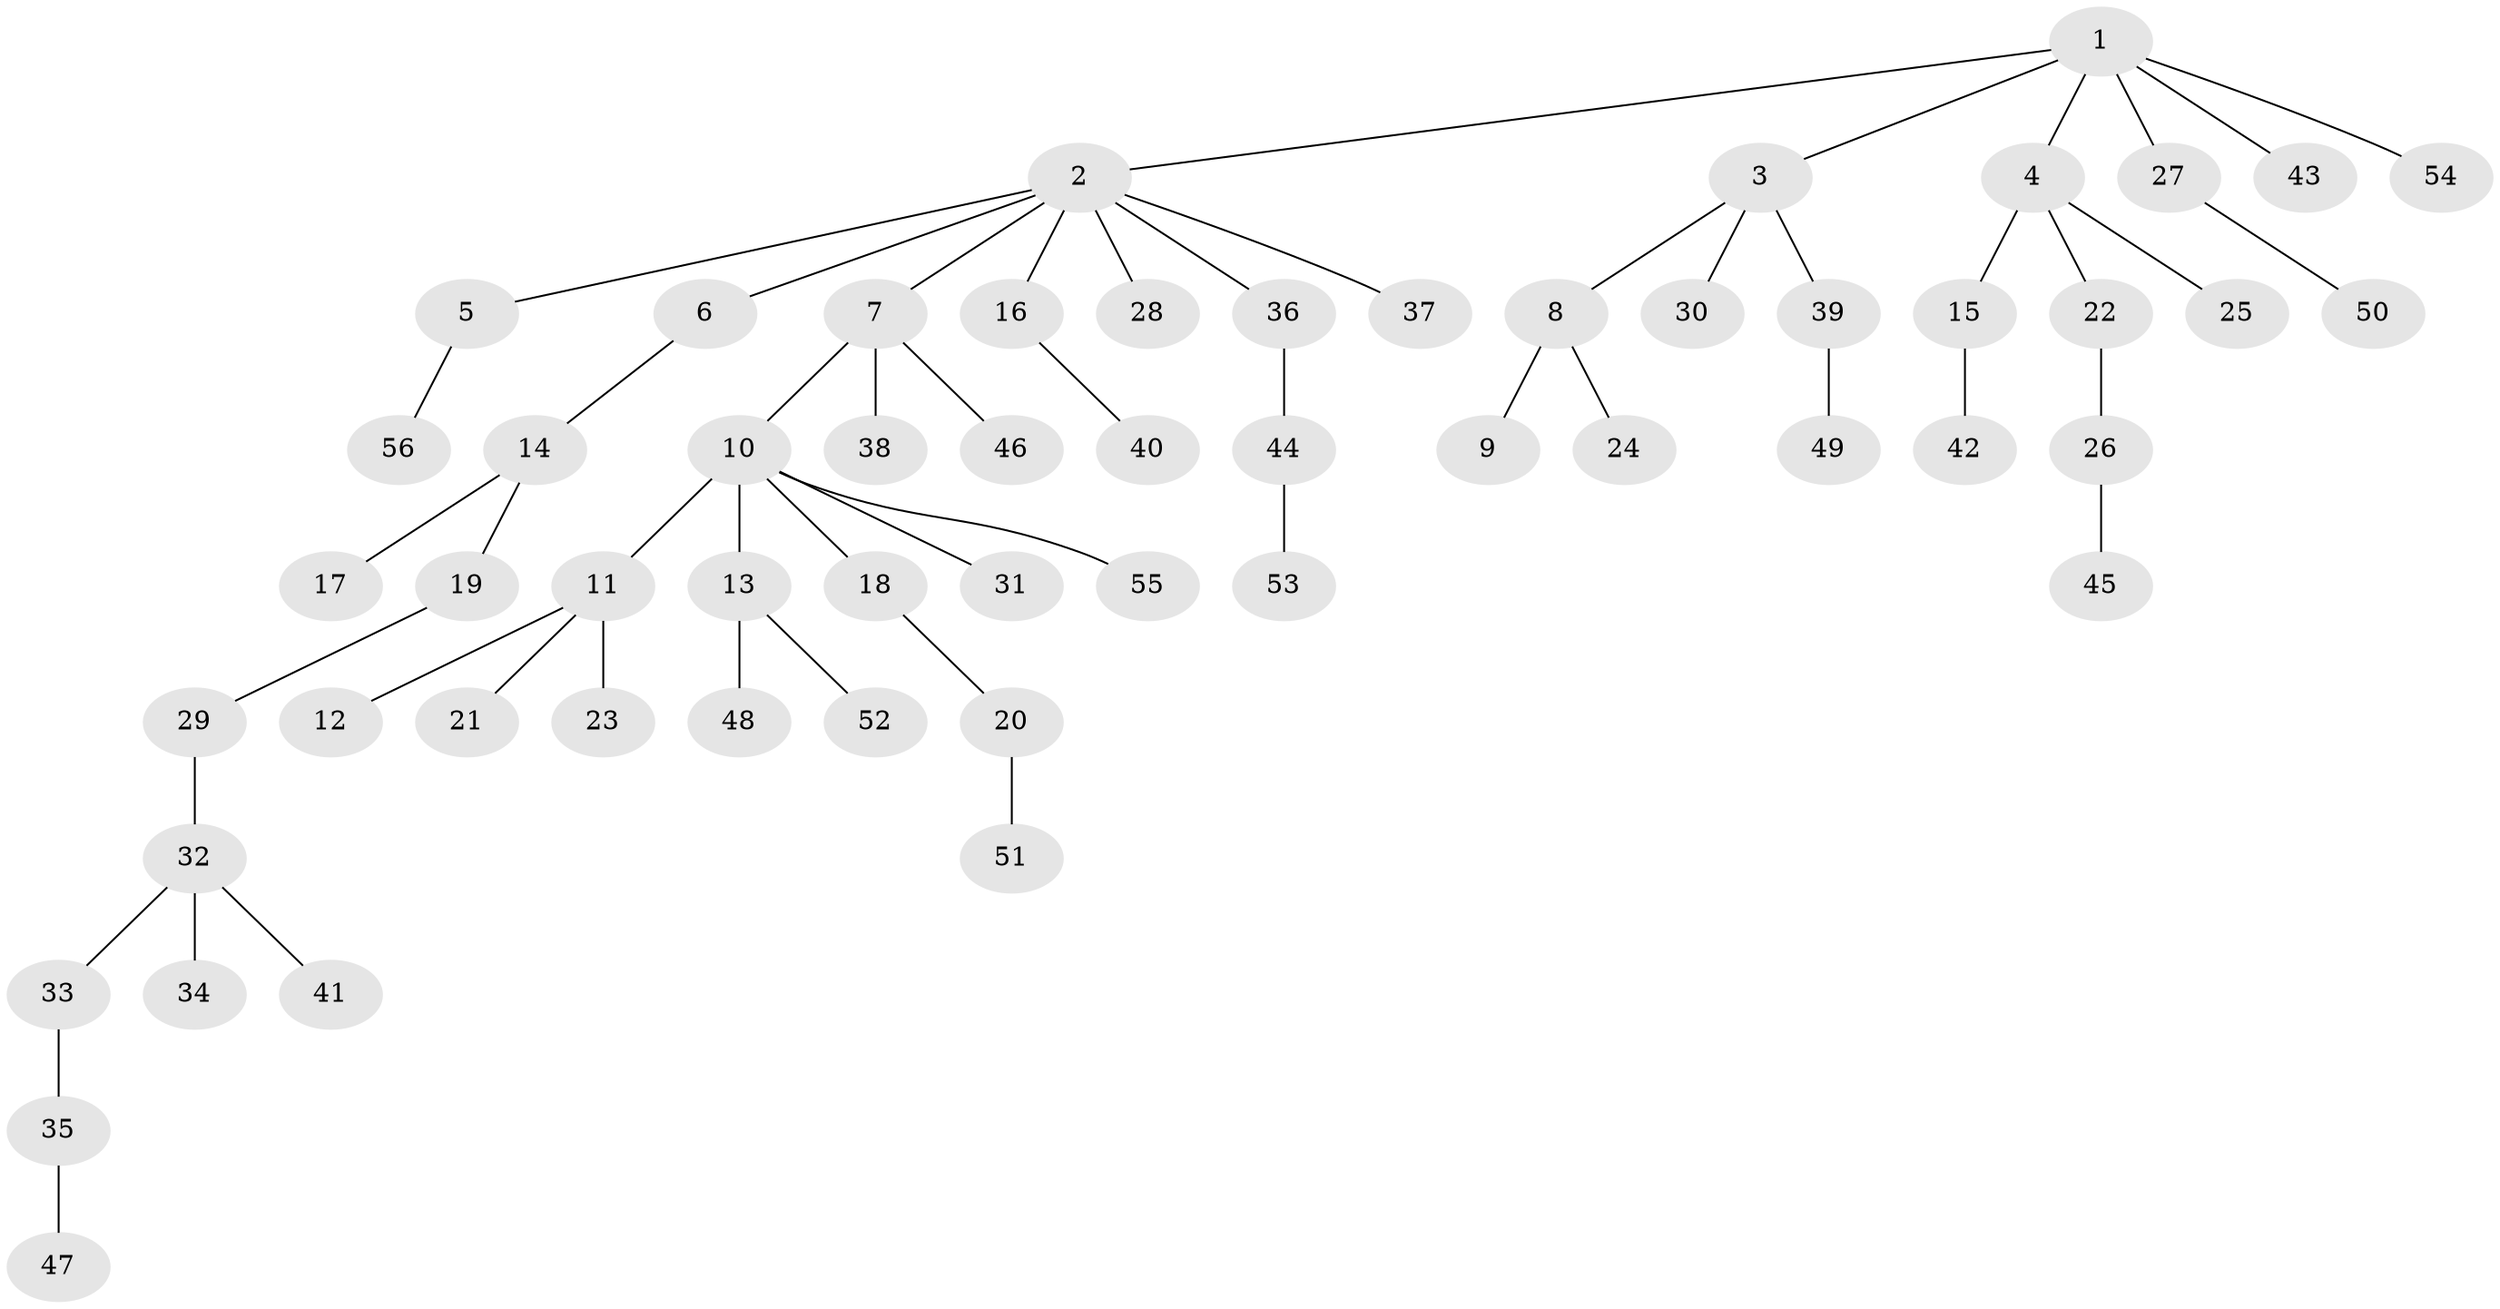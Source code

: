 // Generated by graph-tools (version 1.1) at 2025/36/03/09/25 02:36:43]
// undirected, 56 vertices, 55 edges
graph export_dot {
graph [start="1"]
  node [color=gray90,style=filled];
  1;
  2;
  3;
  4;
  5;
  6;
  7;
  8;
  9;
  10;
  11;
  12;
  13;
  14;
  15;
  16;
  17;
  18;
  19;
  20;
  21;
  22;
  23;
  24;
  25;
  26;
  27;
  28;
  29;
  30;
  31;
  32;
  33;
  34;
  35;
  36;
  37;
  38;
  39;
  40;
  41;
  42;
  43;
  44;
  45;
  46;
  47;
  48;
  49;
  50;
  51;
  52;
  53;
  54;
  55;
  56;
  1 -- 2;
  1 -- 3;
  1 -- 4;
  1 -- 27;
  1 -- 43;
  1 -- 54;
  2 -- 5;
  2 -- 6;
  2 -- 7;
  2 -- 16;
  2 -- 28;
  2 -- 36;
  2 -- 37;
  3 -- 8;
  3 -- 30;
  3 -- 39;
  4 -- 15;
  4 -- 22;
  4 -- 25;
  5 -- 56;
  6 -- 14;
  7 -- 10;
  7 -- 38;
  7 -- 46;
  8 -- 9;
  8 -- 24;
  10 -- 11;
  10 -- 13;
  10 -- 18;
  10 -- 31;
  10 -- 55;
  11 -- 12;
  11 -- 21;
  11 -- 23;
  13 -- 48;
  13 -- 52;
  14 -- 17;
  14 -- 19;
  15 -- 42;
  16 -- 40;
  18 -- 20;
  19 -- 29;
  20 -- 51;
  22 -- 26;
  26 -- 45;
  27 -- 50;
  29 -- 32;
  32 -- 33;
  32 -- 34;
  32 -- 41;
  33 -- 35;
  35 -- 47;
  36 -- 44;
  39 -- 49;
  44 -- 53;
}
